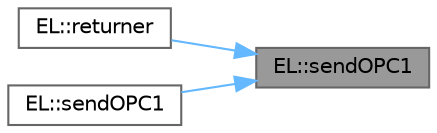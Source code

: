 digraph "EL::sendOPC1"
{
 // LATEX_PDF_SIZE
  bgcolor="transparent";
  edge [fontname=Helvetica,fontsize=10,labelfontname=Helvetica,labelfontsize=10];
  node [fontname=Helvetica,fontsize=10,shape=box,height=0.2,width=0.4];
  rankdir="RL";
  Node1 [label="EL::sendOPC1",height=0.2,width=0.4,color="gray40", fillcolor="grey60", style="filled", fontcolor="black",tooltip=" "];
  Node1 -> Node2 [dir="back",color="steelblue1",style="solid"];
  Node2 [label="EL::returner",height=0.2,width=0.4,color="grey40", fillcolor="white", style="filled",URL="$class_e_l.html#a54d6de75eb5743e2d80dbe81c93993ed",tooltip=" "];
  Node1 -> Node3 [dir="back",color="steelblue1",style="solid"];
  Node3 [label="EL::sendOPC1",height=0.2,width=0.4,color="grey40", fillcolor="white", style="filled",URL="$class_e_l.html#a11eef040ec7e7a75756369707e7d8fa4",tooltip=" "];
}
